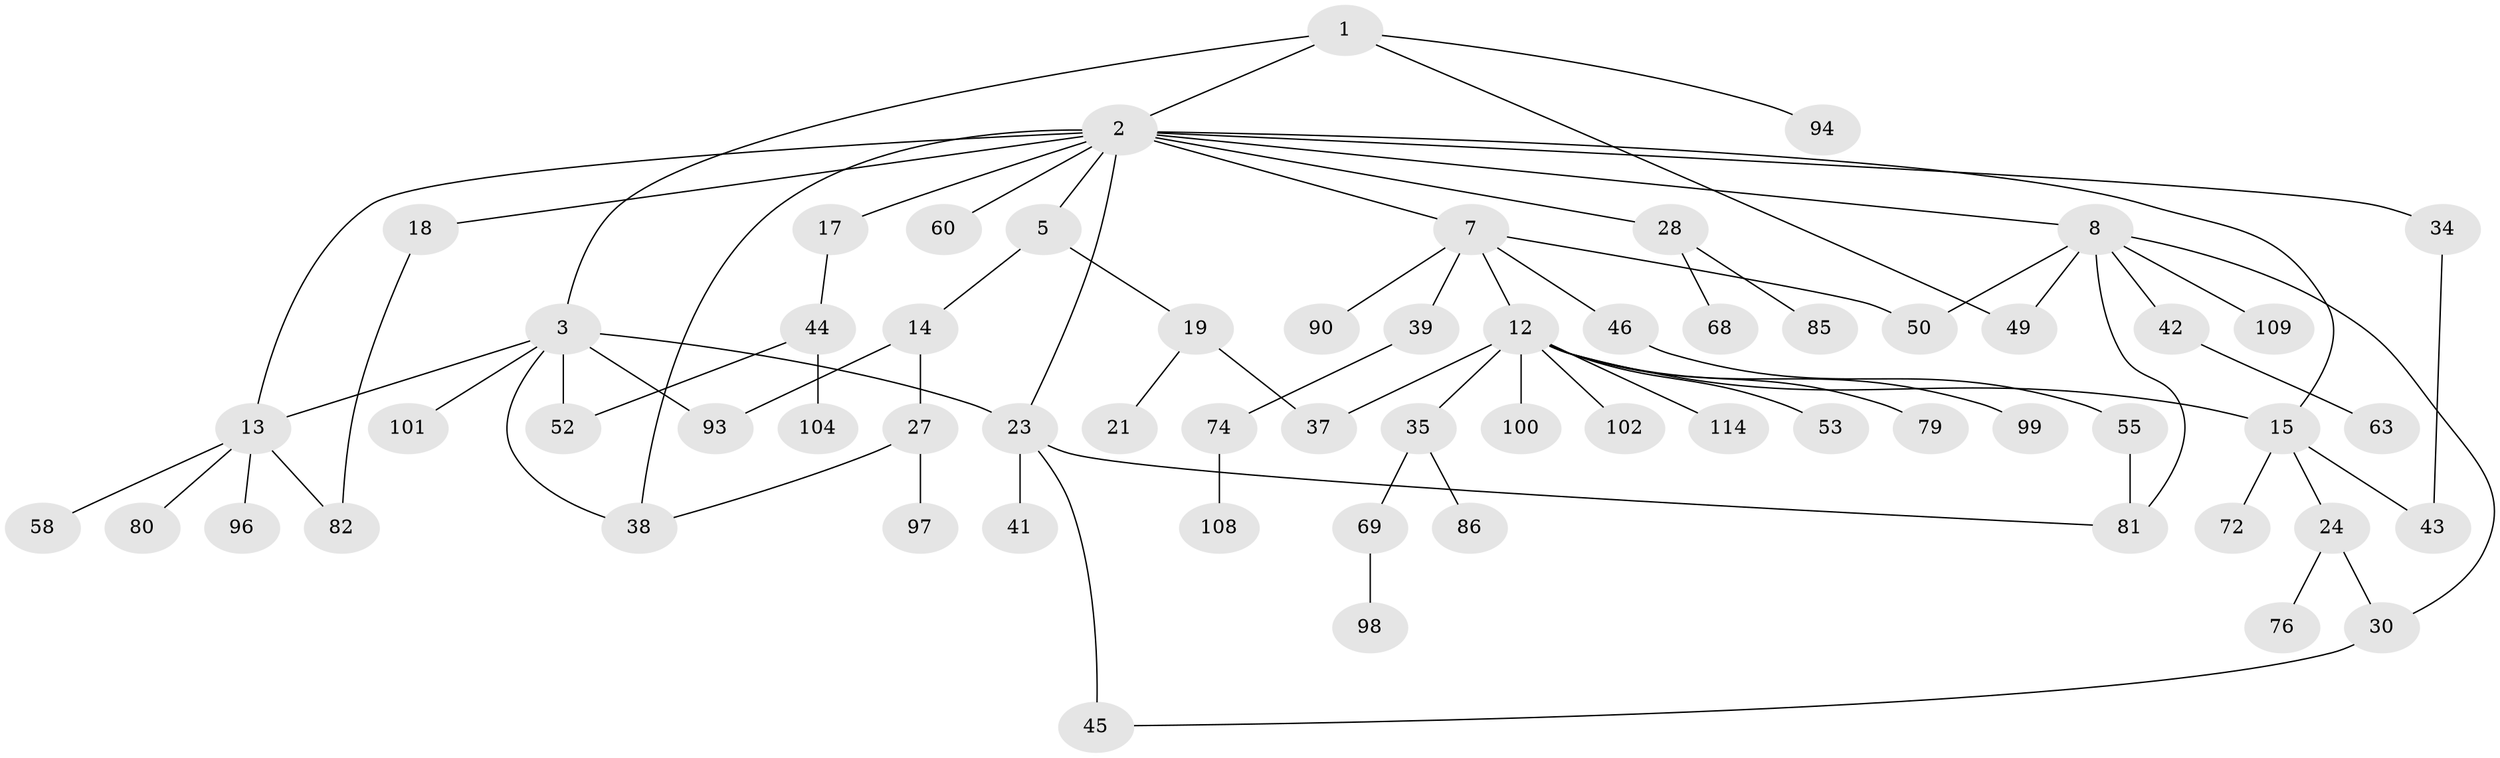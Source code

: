 // original degree distribution, {4: 0.0873015873015873, 8: 0.007936507936507936, 6: 0.03968253968253968, 5: 0.047619047619047616, 3: 0.15873015873015872, 2: 0.2619047619047619, 1: 0.3968253968253968}
// Generated by graph-tools (version 1.1) at 2025/17/03/04/25 18:17:03]
// undirected, 63 vertices, 78 edges
graph export_dot {
graph [start="1"]
  node [color=gray90,style=filled];
  1;
  2 [super="+4+9+95"];
  3 [super="+54+6+121+10"];
  5;
  7 [super="+29+11"];
  8 [super="+32+89"];
  12 [super="+33+47"];
  13 [super="+16+25+91"];
  14 [super="+22+125"];
  15 [super="+20+40"];
  17;
  18 [super="+51"];
  19 [super="+112"];
  21;
  23 [super="+56+26"];
  24 [super="+36+70"];
  27;
  28;
  30;
  34 [super="+64+67"];
  35 [super="+59+65+117"];
  37 [super="+66"];
  38 [super="+48"];
  39 [super="+111+61"];
  41 [super="+73"];
  42;
  43 [super="+78"];
  44;
  45 [super="+92"];
  46;
  49 [super="+62"];
  50 [super="+75"];
  52 [super="+106+116+77"];
  53 [super="+107"];
  55 [super="+110"];
  58;
  60 [super="+103+84"];
  63 [super="+71"];
  68;
  69 [super="+120+87"];
  72;
  74;
  76;
  79;
  80;
  81 [super="+115"];
  82;
  85;
  86 [super="+122"];
  90;
  93;
  94 [super="+105"];
  96;
  97;
  98;
  99;
  100;
  101;
  102;
  104;
  108;
  109;
  114;
  1 -- 2;
  1 -- 3;
  1 -- 49;
  1 -- 94;
  2 -- 8;
  2 -- 15;
  2 -- 18;
  2 -- 28;
  2 -- 34;
  2 -- 5;
  2 -- 7;
  2 -- 60;
  2 -- 17;
  2 -- 38;
  2 -- 23;
  2 -- 13;
  3 -- 23;
  3 -- 38;
  3 -- 93;
  3 -- 101;
  3 -- 13;
  3 -- 52;
  5 -- 14;
  5 -- 19;
  7 -- 12;
  7 -- 39;
  7 -- 46;
  7 -- 50;
  7 -- 90;
  8 -- 30;
  8 -- 49;
  8 -- 42;
  8 -- 50;
  8 -- 81;
  8 -- 109;
  12 -- 37 [weight=2];
  12 -- 100;
  12 -- 35;
  12 -- 99;
  12 -- 79;
  12 -- 114;
  12 -- 53;
  12 -- 102;
  12 -- 15;
  13 -- 96;
  13 -- 82 [weight=2];
  13 -- 58;
  13 -- 80;
  14 -- 27;
  14 -- 93;
  15 -- 72;
  15 -- 24;
  15 -- 43;
  17 -- 44;
  18 -- 82;
  19 -- 21;
  19 -- 37;
  23 -- 41;
  23 -- 81;
  23 -- 45 [weight=2];
  24 -- 76;
  24 -- 30;
  27 -- 38;
  27 -- 97;
  28 -- 68;
  28 -- 85;
  30 -- 45;
  34 -- 43;
  35 -- 69;
  35 -- 86;
  39 -- 74;
  42 -- 63;
  44 -- 52;
  44 -- 104;
  46 -- 55;
  55 -- 81;
  69 -- 98;
  74 -- 108;
}
